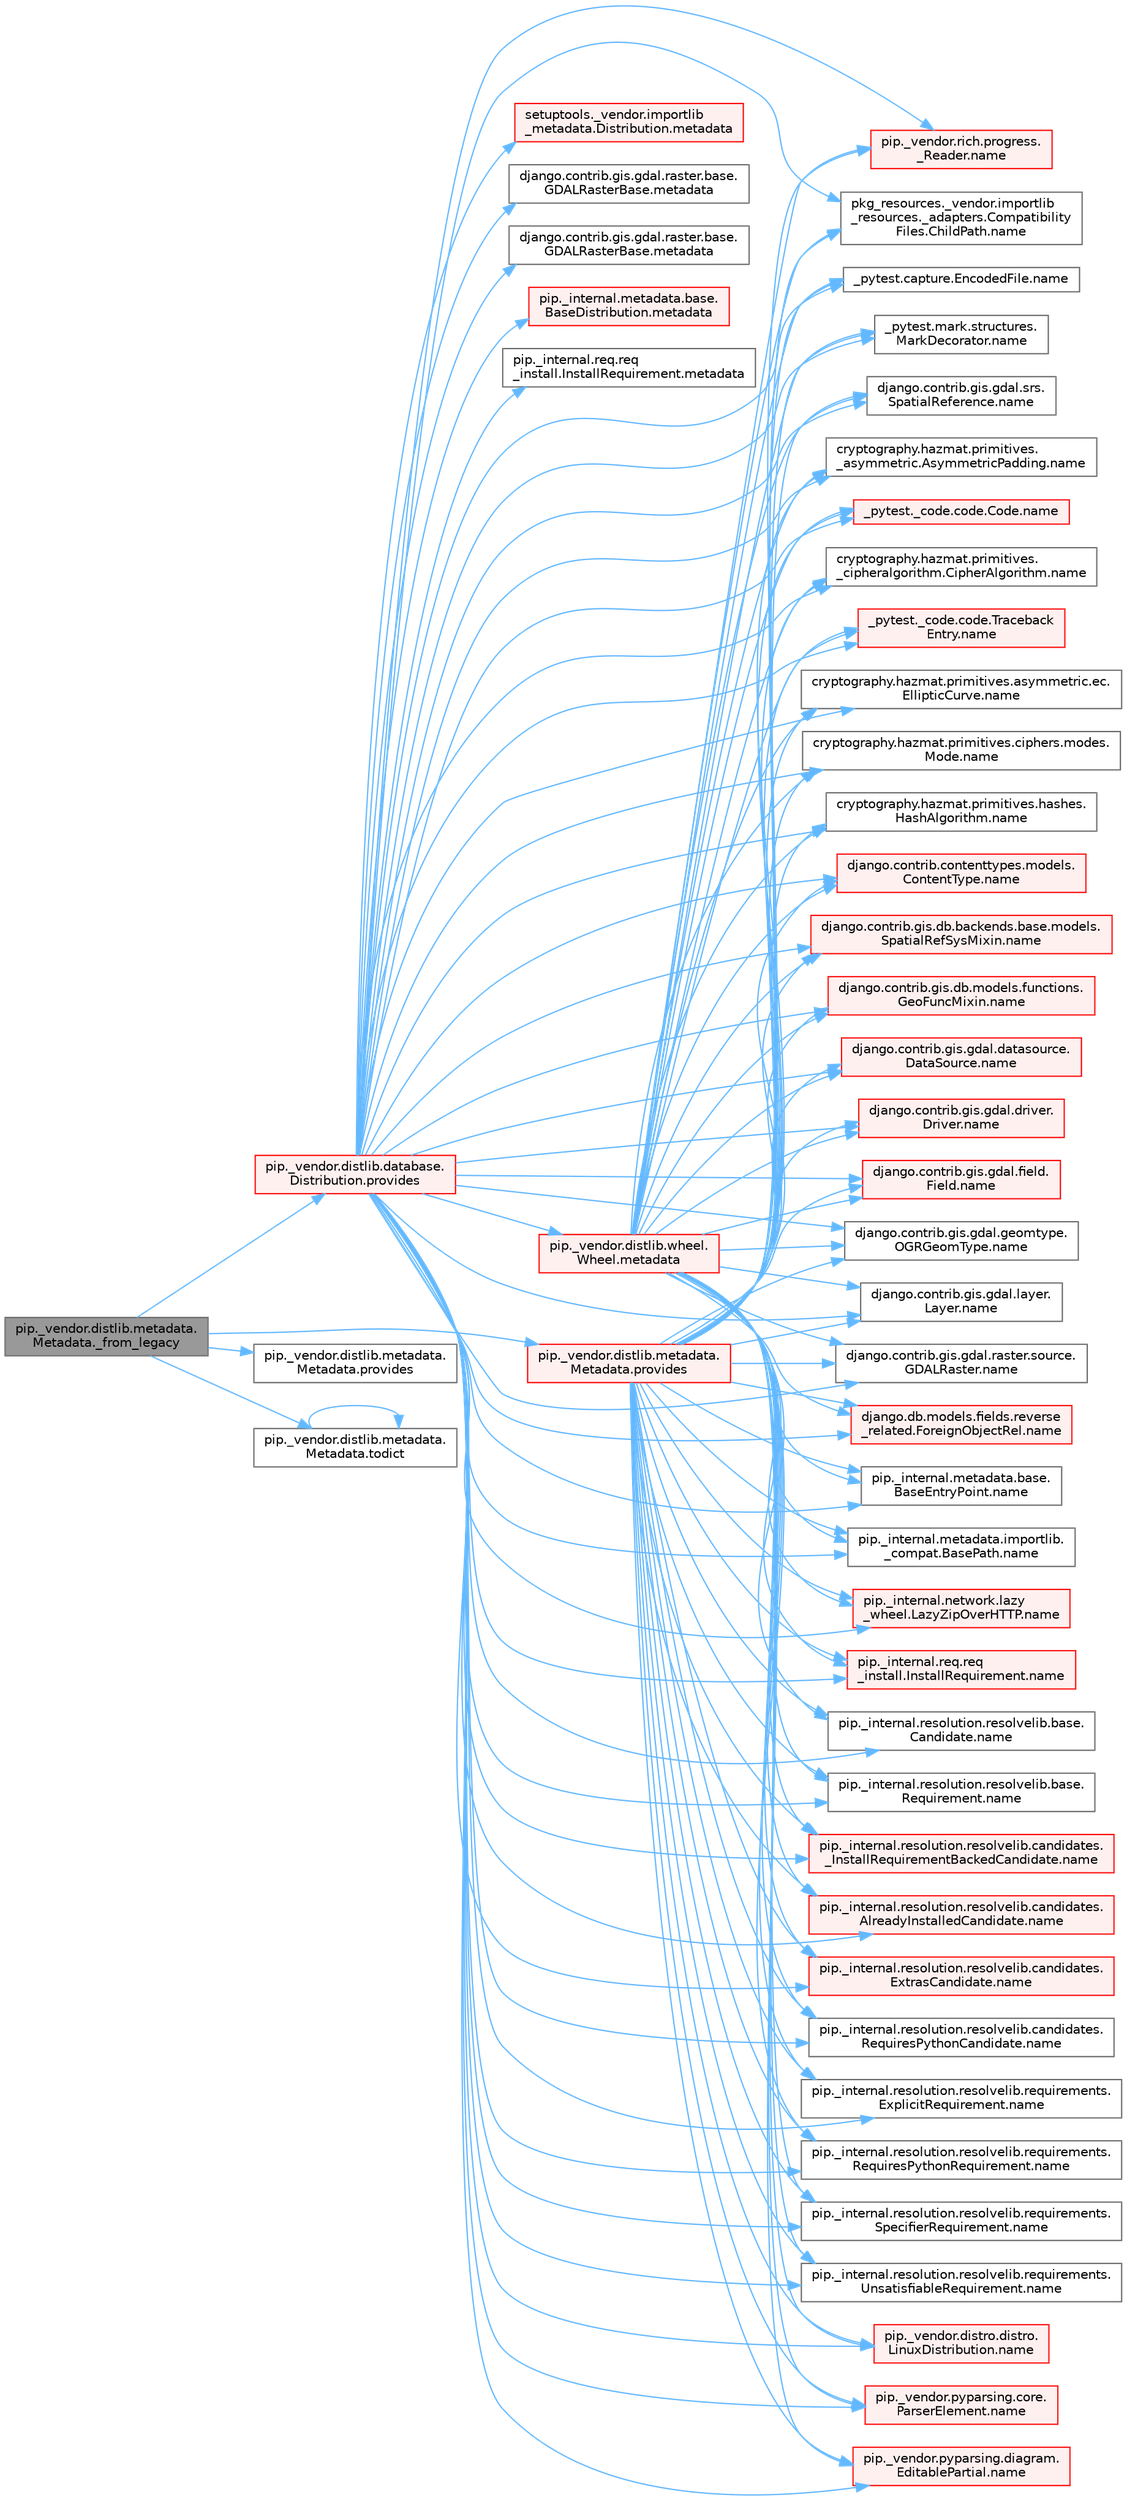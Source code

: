 digraph "pip._vendor.distlib.metadata.Metadata._from_legacy"
{
 // LATEX_PDF_SIZE
  bgcolor="transparent";
  edge [fontname=Helvetica,fontsize=10,labelfontname=Helvetica,labelfontsize=10];
  node [fontname=Helvetica,fontsize=10,shape=box,height=0.2,width=0.4];
  rankdir="LR";
  Node1 [id="Node000001",label="pip._vendor.distlib.metadata.\lMetadata._from_legacy",height=0.2,width=0.4,color="gray40", fillcolor="grey60", style="filled", fontcolor="black",tooltip=" "];
  Node1 -> Node2 [id="edge1_Node000001_Node000002",color="steelblue1",style="solid",tooltip=" "];
  Node2 [id="Node000002",label="pip._vendor.distlib.database.\lDistribution.provides",height=0.2,width=0.4,color="red", fillcolor="#FFF0F0", style="filled",URL="$classpip_1_1__vendor_1_1distlib_1_1database_1_1_distribution.html#a4de0a18091046a76d9f6e2c424a50f7a",tooltip=" "];
  Node2 -> Node3 [id="edge2_Node000002_Node000003",color="steelblue1",style="solid",tooltip=" "];
  Node3 [id="Node000003",label="django.contrib.gis.gdal.raster.base.\lGDALRasterBase.metadata",height=0.2,width=0.4,color="grey40", fillcolor="white", style="filled",URL="$classdjango_1_1contrib_1_1gis_1_1gdal_1_1raster_1_1base_1_1_g_d_a_l_raster_base.html#ac656a9816397d9b605bdbc6175fde717",tooltip=" "];
  Node2 -> Node4 [id="edge3_Node000002_Node000004",color="steelblue1",style="solid",tooltip=" "];
  Node4 [id="Node000004",label="django.contrib.gis.gdal.raster.base.\lGDALRasterBase.metadata",height=0.2,width=0.4,color="grey40", fillcolor="white", style="filled",URL="$classdjango_1_1contrib_1_1gis_1_1gdal_1_1raster_1_1base_1_1_g_d_a_l_raster_base.html#ac68a22e3a52d43707936b339b8af62ad",tooltip=" "];
  Node2 -> Node5 [id="edge4_Node000002_Node000005",color="steelblue1",style="solid",tooltip=" "];
  Node5 [id="Node000005",label="pip._internal.metadata.base.\lBaseDistribution.metadata",height=0.2,width=0.4,color="red", fillcolor="#FFF0F0", style="filled",URL="$classpip_1_1__internal_1_1metadata_1_1base_1_1_base_distribution.html#a665b55bcebd861e5959f53a7d2f1350f",tooltip=" "];
  Node2 -> Node390 [id="edge5_Node000002_Node000390",color="steelblue1",style="solid",tooltip=" "];
  Node390 [id="Node000390",label="pip._internal.req.req\l_install.InstallRequirement.metadata",height=0.2,width=0.4,color="grey40", fillcolor="white", style="filled",URL="$classpip_1_1__internal_1_1req_1_1req__install_1_1_install_requirement.html#a212fdd382933af2966e6a94c2db91bca",tooltip=" "];
  Node2 -> Node391 [id="edge6_Node000002_Node000391",color="steelblue1",style="solid",tooltip=" "];
  Node391 [id="Node000391",label="pip._vendor.distlib.wheel.\lWheel.metadata",height=0.2,width=0.4,color="red", fillcolor="#FFF0F0", style="filled",URL="$classpip_1_1__vendor_1_1distlib_1_1wheel_1_1_wheel.html#a9e567ddb3165e2b2bdb2c358774b32a6",tooltip=" "];
  Node391 -> Node342 [id="edge7_Node000391_Node000342",color="steelblue1",style="solid",tooltip=" "];
  Node342 [id="Node000342",label="_pytest._code.code.Code.name",height=0.2,width=0.4,color="red", fillcolor="#FFF0F0", style="filled",URL="$class__pytest_1_1__code_1_1code_1_1_code.html#a1f3cbc53ca6df4a1bab12183694b6e78",tooltip=" "];
  Node391 -> Node343 [id="edge8_Node000391_Node000343",color="steelblue1",style="solid",tooltip=" "];
  Node343 [id="Node000343",label="_pytest._code.code.Traceback\lEntry.name",height=0.2,width=0.4,color="red", fillcolor="#FFF0F0", style="filled",URL="$class__pytest_1_1__code_1_1code_1_1_traceback_entry.html#a106b95c0753f41669fbfb8ee4c11ad3d",tooltip=" "];
  Node391 -> Node344 [id="edge9_Node000391_Node000344",color="steelblue1",style="solid",tooltip=" "];
  Node344 [id="Node000344",label="_pytest.capture.EncodedFile.name",height=0.2,width=0.4,color="grey40", fillcolor="white", style="filled",URL="$class__pytest_1_1capture_1_1_encoded_file.html#a738c73b5de21c7261d9e51f71e4f0397",tooltip=" "];
  Node391 -> Node345 [id="edge10_Node000391_Node000345",color="steelblue1",style="solid",tooltip=" "];
  Node345 [id="Node000345",label="_pytest.mark.structures.\lMarkDecorator.name",height=0.2,width=0.4,color="grey40", fillcolor="white", style="filled",URL="$class__pytest_1_1mark_1_1structures_1_1_mark_decorator.html#ae8f66760cda125450e0e3bd38689c72f",tooltip=" "];
  Node391 -> Node346 [id="edge11_Node000391_Node000346",color="steelblue1",style="solid",tooltip=" "];
  Node346 [id="Node000346",label="cryptography.hazmat.primitives.\l_asymmetric.AsymmetricPadding.name",height=0.2,width=0.4,color="grey40", fillcolor="white", style="filled",URL="$classcryptography_1_1hazmat_1_1primitives_1_1__asymmetric_1_1_asymmetric_padding.html#a8f72e8284cb336861a873ed5ce0e39b5",tooltip=" "];
  Node391 -> Node347 [id="edge12_Node000391_Node000347",color="steelblue1",style="solid",tooltip=" "];
  Node347 [id="Node000347",label="cryptography.hazmat.primitives.\l_cipheralgorithm.CipherAlgorithm.name",height=0.2,width=0.4,color="grey40", fillcolor="white", style="filled",URL="$classcryptography_1_1hazmat_1_1primitives_1_1__cipheralgorithm_1_1_cipher_algorithm.html#a50567a5c3388450ab7aa883ab34a1ac7",tooltip=" "];
  Node391 -> Node348 [id="edge13_Node000391_Node000348",color="steelblue1",style="solid",tooltip=" "];
  Node348 [id="Node000348",label="cryptography.hazmat.primitives.asymmetric.ec.\lEllipticCurve.name",height=0.2,width=0.4,color="grey40", fillcolor="white", style="filled",URL="$classcryptography_1_1hazmat_1_1primitives_1_1asymmetric_1_1ec_1_1_elliptic_curve.html#a2775c4e945309a6c7ea33dace1698a60",tooltip=" "];
  Node391 -> Node349 [id="edge14_Node000391_Node000349",color="steelblue1",style="solid",tooltip=" "];
  Node349 [id="Node000349",label="cryptography.hazmat.primitives.ciphers.modes.\lMode.name",height=0.2,width=0.4,color="grey40", fillcolor="white", style="filled",URL="$classcryptography_1_1hazmat_1_1primitives_1_1ciphers_1_1modes_1_1_mode.html#a99d93fd1370a2abbb5bb5cffbd5ff0f7",tooltip=" "];
  Node391 -> Node350 [id="edge15_Node000391_Node000350",color="steelblue1",style="solid",tooltip=" "];
  Node350 [id="Node000350",label="cryptography.hazmat.primitives.hashes.\lHashAlgorithm.name",height=0.2,width=0.4,color="grey40", fillcolor="white", style="filled",URL="$classcryptography_1_1hazmat_1_1primitives_1_1hashes_1_1_hash_algorithm.html#a42c7e1582d9b46a015774af9e5cbbb0b",tooltip=" "];
  Node391 -> Node351 [id="edge16_Node000391_Node000351",color="steelblue1",style="solid",tooltip=" "];
  Node351 [id="Node000351",label="django.contrib.contenttypes.models.\lContentType.name",height=0.2,width=0.4,color="red", fillcolor="#FFF0F0", style="filled",URL="$classdjango_1_1contrib_1_1contenttypes_1_1models_1_1_content_type.html#a305b62f56597bb2e4823dcf5e6ccdcf8",tooltip=" "];
  Node391 -> Node353 [id="edge17_Node000391_Node000353",color="steelblue1",style="solid",tooltip=" "];
  Node353 [id="Node000353",label="django.contrib.gis.db.backends.base.models.\lSpatialRefSysMixin.name",height=0.2,width=0.4,color="red", fillcolor="#FFF0F0", style="filled",URL="$classdjango_1_1contrib_1_1gis_1_1db_1_1backends_1_1base_1_1models_1_1_spatial_ref_sys_mixin.html#a56fe36e786b49160249395f453dd1cab",tooltip=" "];
  Node391 -> Node354 [id="edge18_Node000391_Node000354",color="steelblue1",style="solid",tooltip=" "];
  Node354 [id="Node000354",label="django.contrib.gis.db.models.functions.\lGeoFuncMixin.name",height=0.2,width=0.4,color="red", fillcolor="#FFF0F0", style="filled",URL="$classdjango_1_1contrib_1_1gis_1_1db_1_1models_1_1functions_1_1_geo_func_mixin.html#adeeb6b2c9db337396468712e919af622",tooltip=" "];
  Node391 -> Node355 [id="edge19_Node000391_Node000355",color="steelblue1",style="solid",tooltip=" "];
  Node355 [id="Node000355",label="django.contrib.gis.gdal.datasource.\lDataSource.name",height=0.2,width=0.4,color="red", fillcolor="#FFF0F0", style="filled",URL="$classdjango_1_1contrib_1_1gis_1_1gdal_1_1datasource_1_1_data_source.html#aaa98728c7ef6f4d96c689550e8af3ed5",tooltip=" "];
  Node391 -> Node356 [id="edge20_Node000391_Node000356",color="steelblue1",style="solid",tooltip=" "];
  Node356 [id="Node000356",label="django.contrib.gis.gdal.driver.\lDriver.name",height=0.2,width=0.4,color="red", fillcolor="#FFF0F0", style="filled",URL="$classdjango_1_1contrib_1_1gis_1_1gdal_1_1driver_1_1_driver.html#aaa5d4d1b9fd762839db84d1e56e36b7f",tooltip=" "];
  Node391 -> Node357 [id="edge21_Node000391_Node000357",color="steelblue1",style="solid",tooltip=" "];
  Node357 [id="Node000357",label="django.contrib.gis.gdal.field.\lField.name",height=0.2,width=0.4,color="red", fillcolor="#FFF0F0", style="filled",URL="$classdjango_1_1contrib_1_1gis_1_1gdal_1_1field_1_1_field.html#a28a3b0af5006d5abf34d5b1497011368",tooltip=" "];
  Node391 -> Node358 [id="edge22_Node000391_Node000358",color="steelblue1",style="solid",tooltip=" "];
  Node358 [id="Node000358",label="django.contrib.gis.gdal.geomtype.\lOGRGeomType.name",height=0.2,width=0.4,color="grey40", fillcolor="white", style="filled",URL="$classdjango_1_1contrib_1_1gis_1_1gdal_1_1geomtype_1_1_o_g_r_geom_type.html#a719b3100682ab8df79fd8a2484163b8e",tooltip=" "];
  Node391 -> Node359 [id="edge23_Node000391_Node000359",color="steelblue1",style="solid",tooltip=" "];
  Node359 [id="Node000359",label="django.contrib.gis.gdal.layer.\lLayer.name",height=0.2,width=0.4,color="grey40", fillcolor="white", style="filled",URL="$classdjango_1_1contrib_1_1gis_1_1gdal_1_1layer_1_1_layer.html#a53791d8e2fe8b1ca86b426a625e7d66c",tooltip=" "];
  Node391 -> Node360 [id="edge24_Node000391_Node000360",color="steelblue1",style="solid",tooltip=" "];
  Node360 [id="Node000360",label="django.contrib.gis.gdal.raster.source.\lGDALRaster.name",height=0.2,width=0.4,color="grey40", fillcolor="white", style="filled",URL="$classdjango_1_1contrib_1_1gis_1_1gdal_1_1raster_1_1source_1_1_g_d_a_l_raster.html#a6cca2a8eca0ab4ff2e89f0f0cce590d1",tooltip=" "];
  Node391 -> Node361 [id="edge25_Node000391_Node000361",color="steelblue1",style="solid",tooltip=" "];
  Node361 [id="Node000361",label="django.contrib.gis.gdal.srs.\lSpatialReference.name",height=0.2,width=0.4,color="grey40", fillcolor="white", style="filled",URL="$classdjango_1_1contrib_1_1gis_1_1gdal_1_1srs_1_1_spatial_reference.html#ac2c9d37b41ae1a91ca63a7046590d603",tooltip=" "];
  Node391 -> Node362 [id="edge26_Node000391_Node000362",color="steelblue1",style="solid",tooltip=" "];
  Node362 [id="Node000362",label="django.db.models.fields.reverse\l_related.ForeignObjectRel.name",height=0.2,width=0.4,color="red", fillcolor="#FFF0F0", style="filled",URL="$classdjango_1_1db_1_1models_1_1fields_1_1reverse__related_1_1_foreign_object_rel.html#a5c0c2387142987d2c9582e677e90b5d7",tooltip=" "];
  Node391 -> Node363 [id="edge27_Node000391_Node000363",color="steelblue1",style="solid",tooltip=" "];
  Node363 [id="Node000363",label="pip._internal.metadata.base.\lBaseEntryPoint.name",height=0.2,width=0.4,color="grey40", fillcolor="white", style="filled",URL="$classpip_1_1__internal_1_1metadata_1_1base_1_1_base_entry_point.html#acd0c7299966258aeb0876da26520233d",tooltip=" "];
  Node391 -> Node364 [id="edge28_Node000391_Node000364",color="steelblue1",style="solid",tooltip=" "];
  Node364 [id="Node000364",label="pip._internal.metadata.importlib.\l_compat.BasePath.name",height=0.2,width=0.4,color="grey40", fillcolor="white", style="filled",URL="$classpip_1_1__internal_1_1metadata_1_1importlib_1_1__compat_1_1_base_path.html#aa5b4e00be6be00e1bd599909ae50bc00",tooltip=" "];
  Node391 -> Node365 [id="edge29_Node000391_Node000365",color="steelblue1",style="solid",tooltip=" "];
  Node365 [id="Node000365",label="pip._internal.network.lazy\l_wheel.LazyZipOverHTTP.name",height=0.2,width=0.4,color="red", fillcolor="#FFF0F0", style="filled",URL="$classpip_1_1__internal_1_1network_1_1lazy__wheel_1_1_lazy_zip_over_h_t_t_p.html#a59403bb703d375caa6c1dda7573257a1",tooltip=" "];
  Node391 -> Node366 [id="edge30_Node000391_Node000366",color="steelblue1",style="solid",tooltip=" "];
  Node366 [id="Node000366",label="pip._internal.req.req\l_install.InstallRequirement.name",height=0.2,width=0.4,color="red", fillcolor="#FFF0F0", style="filled",URL="$classpip_1_1__internal_1_1req_1_1req__install_1_1_install_requirement.html#a6b019e16ae98576ae64c68e0f5824e34",tooltip=" "];
  Node391 -> Node374 [id="edge31_Node000391_Node000374",color="steelblue1",style="solid",tooltip=" "];
  Node374 [id="Node000374",label="pip._internal.resolution.resolvelib.base.\lCandidate.name",height=0.2,width=0.4,color="grey40", fillcolor="white", style="filled",URL="$classpip_1_1__internal_1_1resolution_1_1resolvelib_1_1base_1_1_candidate.html#a7000e68e912182072a011f9df0c142ee",tooltip=" "];
  Node391 -> Node375 [id="edge32_Node000391_Node000375",color="steelblue1",style="solid",tooltip=" "];
  Node375 [id="Node000375",label="pip._internal.resolution.resolvelib.base.\lRequirement.name",height=0.2,width=0.4,color="grey40", fillcolor="white", style="filled",URL="$classpip_1_1__internal_1_1resolution_1_1resolvelib_1_1base_1_1_requirement.html#a013752876d4b3521f3a087987b443d90",tooltip=" "];
  Node391 -> Node376 [id="edge33_Node000391_Node000376",color="steelblue1",style="solid",tooltip=" "];
  Node376 [id="Node000376",label="pip._internal.resolution.resolvelib.candidates.\l_InstallRequirementBackedCandidate.name",height=0.2,width=0.4,color="red", fillcolor="#FFF0F0", style="filled",URL="$classpip_1_1__internal_1_1resolution_1_1resolvelib_1_1candidates_1_1___install_requirement_backed_candidate.html#a1538a825241b855a4abf51d6bf616cde",tooltip=" "];
  Node391 -> Node408 [id="edge34_Node000391_Node000408",color="steelblue1",style="solid",tooltip=" "];
  Node408 [id="Node000408",label="pip._internal.resolution.resolvelib.candidates.\lAlreadyInstalledCandidate.name",height=0.2,width=0.4,color="red", fillcolor="#FFF0F0", style="filled",URL="$classpip_1_1__internal_1_1resolution_1_1resolvelib_1_1candidates_1_1_already_installed_candidate.html#a0f4ae3f092daa140dc8bda04e8d0f2d0",tooltip=" "];
  Node391 -> Node409 [id="edge35_Node000391_Node000409",color="steelblue1",style="solid",tooltip=" "];
  Node409 [id="Node000409",label="pip._internal.resolution.resolvelib.candidates.\lExtrasCandidate.name",height=0.2,width=0.4,color="red", fillcolor="#FFF0F0", style="filled",URL="$classpip_1_1__internal_1_1resolution_1_1resolvelib_1_1candidates_1_1_extras_candidate.html#a6e13b1ab724cd7af8b22cadb37352b31",tooltip=" "];
  Node391 -> Node537 [id="edge36_Node000391_Node000537",color="steelblue1",style="solid",tooltip=" "];
  Node537 [id="Node000537",label="pip._internal.resolution.resolvelib.candidates.\lRequiresPythonCandidate.name",height=0.2,width=0.4,color="grey40", fillcolor="white", style="filled",URL="$classpip_1_1__internal_1_1resolution_1_1resolvelib_1_1candidates_1_1_requires_python_candidate.html#aeff13058676b07d1b67feed53749d838",tooltip=" "];
  Node391 -> Node538 [id="edge37_Node000391_Node000538",color="steelblue1",style="solid",tooltip=" "];
  Node538 [id="Node000538",label="pip._internal.resolution.resolvelib.requirements.\lExplicitRequirement.name",height=0.2,width=0.4,color="grey40", fillcolor="white", style="filled",URL="$classpip_1_1__internal_1_1resolution_1_1resolvelib_1_1requirements_1_1_explicit_requirement.html#a3e8f9b07c17be864b1a90cc2f5e87b35",tooltip=" "];
  Node391 -> Node539 [id="edge38_Node000391_Node000539",color="steelblue1",style="solid",tooltip=" "];
  Node539 [id="Node000539",label="pip._internal.resolution.resolvelib.requirements.\lRequiresPythonRequirement.name",height=0.2,width=0.4,color="grey40", fillcolor="white", style="filled",URL="$classpip_1_1__internal_1_1resolution_1_1resolvelib_1_1requirements_1_1_requires_python_requirement.html#ac555e717a97ebb38cb2ad735939cf8b8",tooltip=" "];
  Node391 -> Node540 [id="edge39_Node000391_Node000540",color="steelblue1",style="solid",tooltip=" "];
  Node540 [id="Node000540",label="pip._internal.resolution.resolvelib.requirements.\lSpecifierRequirement.name",height=0.2,width=0.4,color="grey40", fillcolor="white", style="filled",URL="$classpip_1_1__internal_1_1resolution_1_1resolvelib_1_1requirements_1_1_specifier_requirement.html#af2ae64f787d166605910d13457564fd9",tooltip=" "];
  Node391 -> Node541 [id="edge40_Node000391_Node000541",color="steelblue1",style="solid",tooltip=" "];
  Node541 [id="Node000541",label="pip._internal.resolution.resolvelib.requirements.\lUnsatisfiableRequirement.name",height=0.2,width=0.4,color="grey40", fillcolor="white", style="filled",URL="$classpip_1_1__internal_1_1resolution_1_1resolvelib_1_1requirements_1_1_unsatisfiable_requirement.html#a78f7012fa925a93d5600232bf2bc9728",tooltip=" "];
  Node391 -> Node542 [id="edge41_Node000391_Node000542",color="steelblue1",style="solid",tooltip=" "];
  Node542 [id="Node000542",label="pip._vendor.distro.distro.\lLinuxDistribution.name",height=0.2,width=0.4,color="red", fillcolor="#FFF0F0", style="filled",URL="$classpip_1_1__vendor_1_1distro_1_1distro_1_1_linux_distribution.html#a0f30009e5f86e89a27bd187e8a759e32",tooltip=" "];
  Node391 -> Node620 [id="edge42_Node000391_Node000620",color="steelblue1",style="solid",tooltip=" "];
  Node620 [id="Node000620",label="pip._vendor.pyparsing.core.\lParserElement.name",height=0.2,width=0.4,color="red", fillcolor="#FFF0F0", style="filled",URL="$classpip_1_1__vendor_1_1pyparsing_1_1core_1_1_parser_element.html#ad7db196655f86eaadabd81c40af25717",tooltip=" "];
  Node391 -> Node718 [id="edge43_Node000391_Node000718",color="steelblue1",style="solid",tooltip=" "];
  Node718 [id="Node000718",label="pip._vendor.pyparsing.diagram.\lEditablePartial.name",height=0.2,width=0.4,color="red", fillcolor="#FFF0F0", style="filled",URL="$classpip_1_1__vendor_1_1pyparsing_1_1diagram_1_1_editable_partial.html#a3c8365249bd6514fce002d62622de581",tooltip=" "];
  Node391 -> Node722 [id="edge44_Node000391_Node000722",color="steelblue1",style="solid",tooltip=" "];
  Node722 [id="Node000722",label="pip._vendor.rich.progress.\l_Reader.name",height=0.2,width=0.4,color="red", fillcolor="#FFF0F0", style="filled",URL="$classpip_1_1__vendor_1_1rich_1_1progress_1_1___reader.html#a545f897ce86cf3e798598cb200357c13",tooltip=" "];
  Node391 -> Node809 [id="edge45_Node000391_Node000809",color="steelblue1",style="solid",tooltip=" "];
  Node809 [id="Node000809",label="pkg_resources._vendor.importlib\l_resources._adapters.Compatibility\lFiles.ChildPath.name",height=0.2,width=0.4,color="grey40", fillcolor="white", style="filled",URL="$classpkg__resources_1_1__vendor_1_1importlib__resources_1_1__adapters_1_1_compatibility_files_1_1_child_path.html#afc94399ed8b98c04ce4e64ba7d938f83",tooltip=" "];
  Node2 -> Node585 [id="edge46_Node000002_Node000585",color="steelblue1",style="solid",tooltip=" "];
  Node585 [id="Node000585",label="setuptools._vendor.importlib\l_metadata.Distribution.metadata",height=0.2,width=0.4,color="red", fillcolor="#FFF0F0", style="filled",URL="$classsetuptools_1_1__vendor_1_1importlib__metadata_1_1_distribution.html#afe56c9fb55cf594cb94d0ebe52c32fad",tooltip=" "];
  Node2 -> Node342 [id="edge47_Node000002_Node000342",color="steelblue1",style="solid",tooltip=" "];
  Node2 -> Node343 [id="edge48_Node000002_Node000343",color="steelblue1",style="solid",tooltip=" "];
  Node2 -> Node344 [id="edge49_Node000002_Node000344",color="steelblue1",style="solid",tooltip=" "];
  Node2 -> Node345 [id="edge50_Node000002_Node000345",color="steelblue1",style="solid",tooltip=" "];
  Node2 -> Node346 [id="edge51_Node000002_Node000346",color="steelblue1",style="solid",tooltip=" "];
  Node2 -> Node347 [id="edge52_Node000002_Node000347",color="steelblue1",style="solid",tooltip=" "];
  Node2 -> Node348 [id="edge53_Node000002_Node000348",color="steelblue1",style="solid",tooltip=" "];
  Node2 -> Node349 [id="edge54_Node000002_Node000349",color="steelblue1",style="solid",tooltip=" "];
  Node2 -> Node350 [id="edge55_Node000002_Node000350",color="steelblue1",style="solid",tooltip=" "];
  Node2 -> Node351 [id="edge56_Node000002_Node000351",color="steelblue1",style="solid",tooltip=" "];
  Node2 -> Node353 [id="edge57_Node000002_Node000353",color="steelblue1",style="solid",tooltip=" "];
  Node2 -> Node354 [id="edge58_Node000002_Node000354",color="steelblue1",style="solid",tooltip=" "];
  Node2 -> Node355 [id="edge59_Node000002_Node000355",color="steelblue1",style="solid",tooltip=" "];
  Node2 -> Node356 [id="edge60_Node000002_Node000356",color="steelblue1",style="solid",tooltip=" "];
  Node2 -> Node357 [id="edge61_Node000002_Node000357",color="steelblue1",style="solid",tooltip=" "];
  Node2 -> Node358 [id="edge62_Node000002_Node000358",color="steelblue1",style="solid",tooltip=" "];
  Node2 -> Node359 [id="edge63_Node000002_Node000359",color="steelblue1",style="solid",tooltip=" "];
  Node2 -> Node360 [id="edge64_Node000002_Node000360",color="steelblue1",style="solid",tooltip=" "];
  Node2 -> Node361 [id="edge65_Node000002_Node000361",color="steelblue1",style="solid",tooltip=" "];
  Node2 -> Node362 [id="edge66_Node000002_Node000362",color="steelblue1",style="solid",tooltip=" "];
  Node2 -> Node363 [id="edge67_Node000002_Node000363",color="steelblue1",style="solid",tooltip=" "];
  Node2 -> Node364 [id="edge68_Node000002_Node000364",color="steelblue1",style="solid",tooltip=" "];
  Node2 -> Node365 [id="edge69_Node000002_Node000365",color="steelblue1",style="solid",tooltip=" "];
  Node2 -> Node366 [id="edge70_Node000002_Node000366",color="steelblue1",style="solid",tooltip=" "];
  Node2 -> Node374 [id="edge71_Node000002_Node000374",color="steelblue1",style="solid",tooltip=" "];
  Node2 -> Node375 [id="edge72_Node000002_Node000375",color="steelblue1",style="solid",tooltip=" "];
  Node2 -> Node376 [id="edge73_Node000002_Node000376",color="steelblue1",style="solid",tooltip=" "];
  Node2 -> Node408 [id="edge74_Node000002_Node000408",color="steelblue1",style="solid",tooltip=" "];
  Node2 -> Node409 [id="edge75_Node000002_Node000409",color="steelblue1",style="solid",tooltip=" "];
  Node2 -> Node537 [id="edge76_Node000002_Node000537",color="steelblue1",style="solid",tooltip=" "];
  Node2 -> Node538 [id="edge77_Node000002_Node000538",color="steelblue1",style="solid",tooltip=" "];
  Node2 -> Node539 [id="edge78_Node000002_Node000539",color="steelblue1",style="solid",tooltip=" "];
  Node2 -> Node540 [id="edge79_Node000002_Node000540",color="steelblue1",style="solid",tooltip=" "];
  Node2 -> Node541 [id="edge80_Node000002_Node000541",color="steelblue1",style="solid",tooltip=" "];
  Node2 -> Node542 [id="edge81_Node000002_Node000542",color="steelblue1",style="solid",tooltip=" "];
  Node2 -> Node620 [id="edge82_Node000002_Node000620",color="steelblue1",style="solid",tooltip=" "];
  Node2 -> Node718 [id="edge83_Node000002_Node000718",color="steelblue1",style="solid",tooltip=" "];
  Node2 -> Node722 [id="edge84_Node000002_Node000722",color="steelblue1",style="solid",tooltip=" "];
  Node2 -> Node809 [id="edge85_Node000002_Node000809",color="steelblue1",style="solid",tooltip=" "];
  Node1 -> Node4522 [id="edge86_Node000001_Node004522",color="steelblue1",style="solid",tooltip=" "];
  Node4522 [id="Node004522",label="pip._vendor.distlib.metadata.\lMetadata.provides",height=0.2,width=0.4,color="red", fillcolor="#FFF0F0", style="filled",URL="$classpip_1_1__vendor_1_1distlib_1_1metadata_1_1_metadata.html#ae53753d7d2db182469e417659e3d3d2f",tooltip=" "];
  Node4522 -> Node342 [id="edge87_Node004522_Node000342",color="steelblue1",style="solid",tooltip=" "];
  Node4522 -> Node343 [id="edge88_Node004522_Node000343",color="steelblue1",style="solid",tooltip=" "];
  Node4522 -> Node344 [id="edge89_Node004522_Node000344",color="steelblue1",style="solid",tooltip=" "];
  Node4522 -> Node345 [id="edge90_Node004522_Node000345",color="steelblue1",style="solid",tooltip=" "];
  Node4522 -> Node346 [id="edge91_Node004522_Node000346",color="steelblue1",style="solid",tooltip=" "];
  Node4522 -> Node347 [id="edge92_Node004522_Node000347",color="steelblue1",style="solid",tooltip=" "];
  Node4522 -> Node348 [id="edge93_Node004522_Node000348",color="steelblue1",style="solid",tooltip=" "];
  Node4522 -> Node349 [id="edge94_Node004522_Node000349",color="steelblue1",style="solid",tooltip=" "];
  Node4522 -> Node350 [id="edge95_Node004522_Node000350",color="steelblue1",style="solid",tooltip=" "];
  Node4522 -> Node351 [id="edge96_Node004522_Node000351",color="steelblue1",style="solid",tooltip=" "];
  Node4522 -> Node353 [id="edge97_Node004522_Node000353",color="steelblue1",style="solid",tooltip=" "];
  Node4522 -> Node354 [id="edge98_Node004522_Node000354",color="steelblue1",style="solid",tooltip=" "];
  Node4522 -> Node355 [id="edge99_Node004522_Node000355",color="steelblue1",style="solid",tooltip=" "];
  Node4522 -> Node356 [id="edge100_Node004522_Node000356",color="steelblue1",style="solid",tooltip=" "];
  Node4522 -> Node357 [id="edge101_Node004522_Node000357",color="steelblue1",style="solid",tooltip=" "];
  Node4522 -> Node358 [id="edge102_Node004522_Node000358",color="steelblue1",style="solid",tooltip=" "];
  Node4522 -> Node359 [id="edge103_Node004522_Node000359",color="steelblue1",style="solid",tooltip=" "];
  Node4522 -> Node360 [id="edge104_Node004522_Node000360",color="steelblue1",style="solid",tooltip=" "];
  Node4522 -> Node361 [id="edge105_Node004522_Node000361",color="steelblue1",style="solid",tooltip=" "];
  Node4522 -> Node362 [id="edge106_Node004522_Node000362",color="steelblue1",style="solid",tooltip=" "];
  Node4522 -> Node363 [id="edge107_Node004522_Node000363",color="steelblue1",style="solid",tooltip=" "];
  Node4522 -> Node364 [id="edge108_Node004522_Node000364",color="steelblue1",style="solid",tooltip=" "];
  Node4522 -> Node365 [id="edge109_Node004522_Node000365",color="steelblue1",style="solid",tooltip=" "];
  Node4522 -> Node366 [id="edge110_Node004522_Node000366",color="steelblue1",style="solid",tooltip=" "];
  Node4522 -> Node374 [id="edge111_Node004522_Node000374",color="steelblue1",style="solid",tooltip=" "];
  Node4522 -> Node375 [id="edge112_Node004522_Node000375",color="steelblue1",style="solid",tooltip=" "];
  Node4522 -> Node376 [id="edge113_Node004522_Node000376",color="steelblue1",style="solid",tooltip=" "];
  Node4522 -> Node408 [id="edge114_Node004522_Node000408",color="steelblue1",style="solid",tooltip=" "];
  Node4522 -> Node409 [id="edge115_Node004522_Node000409",color="steelblue1",style="solid",tooltip=" "];
  Node4522 -> Node537 [id="edge116_Node004522_Node000537",color="steelblue1",style="solid",tooltip=" "];
  Node4522 -> Node538 [id="edge117_Node004522_Node000538",color="steelblue1",style="solid",tooltip=" "];
  Node4522 -> Node539 [id="edge118_Node004522_Node000539",color="steelblue1",style="solid",tooltip=" "];
  Node4522 -> Node540 [id="edge119_Node004522_Node000540",color="steelblue1",style="solid",tooltip=" "];
  Node4522 -> Node541 [id="edge120_Node004522_Node000541",color="steelblue1",style="solid",tooltip=" "];
  Node4522 -> Node542 [id="edge121_Node004522_Node000542",color="steelblue1",style="solid",tooltip=" "];
  Node4522 -> Node620 [id="edge122_Node004522_Node000620",color="steelblue1",style="solid",tooltip=" "];
  Node4522 -> Node718 [id="edge123_Node004522_Node000718",color="steelblue1",style="solid",tooltip=" "];
  Node4522 -> Node722 [id="edge124_Node004522_Node000722",color="steelblue1",style="solid",tooltip=" "];
  Node4522 -> Node809 [id="edge125_Node004522_Node000809",color="steelblue1",style="solid",tooltip=" "];
  Node1 -> Node4523 [id="edge126_Node000001_Node004523",color="steelblue1",style="solid",tooltip=" "];
  Node4523 [id="Node004523",label="pip._vendor.distlib.metadata.\lMetadata.provides",height=0.2,width=0.4,color="grey40", fillcolor="white", style="filled",URL="$classpip_1_1__vendor_1_1distlib_1_1metadata_1_1_metadata.html#ac7faa425d0663b6e592ff83de0be94db",tooltip=" "];
  Node1 -> Node4524 [id="edge127_Node000001_Node004524",color="steelblue1",style="solid",tooltip=" "];
  Node4524 [id="Node004524",label="pip._vendor.distlib.metadata.\lMetadata.todict",height=0.2,width=0.4,color="grey40", fillcolor="white", style="filled",URL="$classpip_1_1__vendor_1_1distlib_1_1metadata_1_1_metadata.html#a45b1bbf2cd17fe42b4a978fd6fd78228",tooltip=" "];
  Node4524 -> Node4524 [id="edge128_Node004524_Node004524",color="steelblue1",style="solid",tooltip=" "];
}
